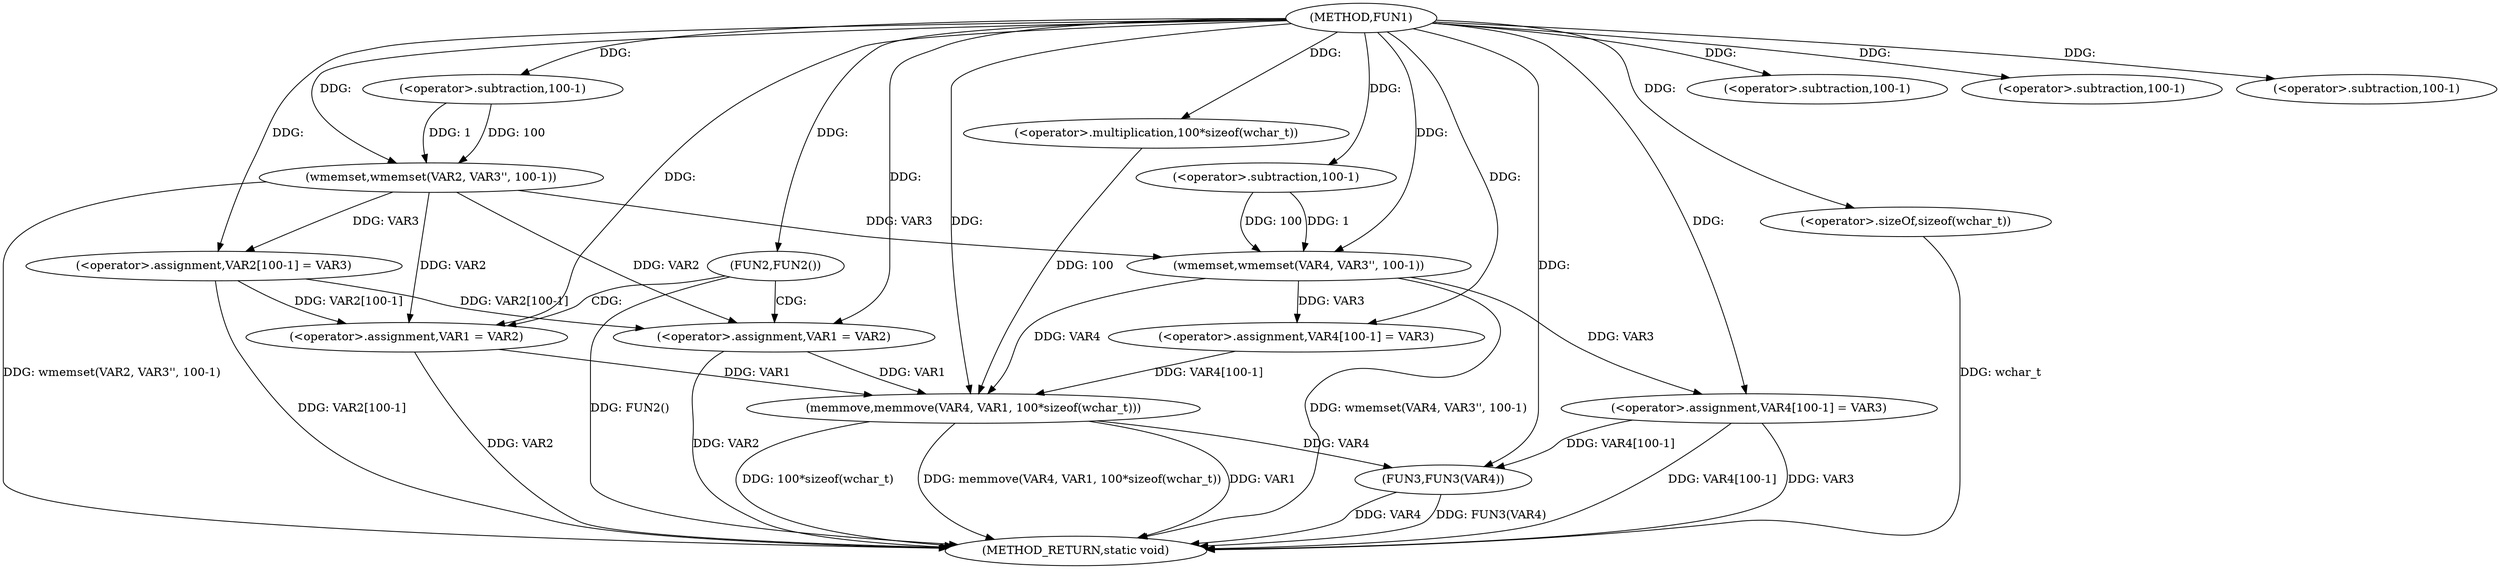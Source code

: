 digraph FUN1 {  
"1000100" [label = "(METHOD,FUN1)" ]
"1000159" [label = "(METHOD_RETURN,static void)" ]
"1000104" [label = "(wmemset,wmemset(VAR2, VAR3'', 100-1))" ]
"1000107" [label = "(<operator>.subtraction,100-1)" ]
"1000110" [label = "(<operator>.assignment,VAR2[100-1] = VAR3)" ]
"1000113" [label = "(<operator>.subtraction,100-1)" ]
"1000118" [label = "(FUN2,FUN2())" ]
"1000120" [label = "(<operator>.assignment,VAR1 = VAR2)" ]
"1000125" [label = "(<operator>.assignment,VAR1 = VAR2)" ]
"1000130" [label = "(wmemset,wmemset(VAR4, VAR3'', 100-1))" ]
"1000133" [label = "(<operator>.subtraction,100-1)" ]
"1000136" [label = "(<operator>.assignment,VAR4[100-1] = VAR3)" ]
"1000139" [label = "(<operator>.subtraction,100-1)" ]
"1000143" [label = "(memmove,memmove(VAR4, VAR1, 100*sizeof(wchar_t)))" ]
"1000146" [label = "(<operator>.multiplication,100*sizeof(wchar_t))" ]
"1000148" [label = "(<operator>.sizeOf,sizeof(wchar_t))" ]
"1000150" [label = "(<operator>.assignment,VAR4[100-1] = VAR3)" ]
"1000153" [label = "(<operator>.subtraction,100-1)" ]
"1000157" [label = "(FUN3,FUN3(VAR4))" ]
  "1000130" -> "1000159"  [ label = "DDG: wmemset(VAR4, VAR3'', 100-1)"] 
  "1000150" -> "1000159"  [ label = "DDG: VAR4[100-1]"] 
  "1000157" -> "1000159"  [ label = "DDG: FUN3(VAR4)"] 
  "1000104" -> "1000159"  [ label = "DDG: wmemset(VAR2, VAR3'', 100-1)"] 
  "1000157" -> "1000159"  [ label = "DDG: VAR4"] 
  "1000118" -> "1000159"  [ label = "DDG: FUN2()"] 
  "1000150" -> "1000159"  [ label = "DDG: VAR3"] 
  "1000143" -> "1000159"  [ label = "DDG: 100*sizeof(wchar_t)"] 
  "1000110" -> "1000159"  [ label = "DDG: VAR2[100-1]"] 
  "1000148" -> "1000159"  [ label = "DDG: wchar_t"] 
  "1000125" -> "1000159"  [ label = "DDG: VAR2"] 
  "1000143" -> "1000159"  [ label = "DDG: memmove(VAR4, VAR1, 100*sizeof(wchar_t))"] 
  "1000120" -> "1000159"  [ label = "DDG: VAR2"] 
  "1000143" -> "1000159"  [ label = "DDG: VAR1"] 
  "1000100" -> "1000104"  [ label = "DDG: "] 
  "1000107" -> "1000104"  [ label = "DDG: 100"] 
  "1000107" -> "1000104"  [ label = "DDG: 1"] 
  "1000100" -> "1000107"  [ label = "DDG: "] 
  "1000104" -> "1000110"  [ label = "DDG: VAR3"] 
  "1000100" -> "1000110"  [ label = "DDG: "] 
  "1000100" -> "1000113"  [ label = "DDG: "] 
  "1000100" -> "1000118"  [ label = "DDG: "] 
  "1000104" -> "1000120"  [ label = "DDG: VAR2"] 
  "1000110" -> "1000120"  [ label = "DDG: VAR2[100-1]"] 
  "1000100" -> "1000120"  [ label = "DDG: "] 
  "1000104" -> "1000125"  [ label = "DDG: VAR2"] 
  "1000110" -> "1000125"  [ label = "DDG: VAR2[100-1]"] 
  "1000100" -> "1000125"  [ label = "DDG: "] 
  "1000100" -> "1000130"  [ label = "DDG: "] 
  "1000104" -> "1000130"  [ label = "DDG: VAR3"] 
  "1000133" -> "1000130"  [ label = "DDG: 100"] 
  "1000133" -> "1000130"  [ label = "DDG: 1"] 
  "1000100" -> "1000133"  [ label = "DDG: "] 
  "1000130" -> "1000136"  [ label = "DDG: VAR3"] 
  "1000100" -> "1000136"  [ label = "DDG: "] 
  "1000100" -> "1000139"  [ label = "DDG: "] 
  "1000136" -> "1000143"  [ label = "DDG: VAR4[100-1]"] 
  "1000130" -> "1000143"  [ label = "DDG: VAR4"] 
  "1000100" -> "1000143"  [ label = "DDG: "] 
  "1000125" -> "1000143"  [ label = "DDG: VAR1"] 
  "1000120" -> "1000143"  [ label = "DDG: VAR1"] 
  "1000146" -> "1000143"  [ label = "DDG: 100"] 
  "1000100" -> "1000146"  [ label = "DDG: "] 
  "1000100" -> "1000148"  [ label = "DDG: "] 
  "1000100" -> "1000150"  [ label = "DDG: "] 
  "1000130" -> "1000150"  [ label = "DDG: VAR3"] 
  "1000100" -> "1000153"  [ label = "DDG: "] 
  "1000150" -> "1000157"  [ label = "DDG: VAR4[100-1]"] 
  "1000143" -> "1000157"  [ label = "DDG: VAR4"] 
  "1000100" -> "1000157"  [ label = "DDG: "] 
  "1000118" -> "1000120"  [ label = "CDG: "] 
  "1000118" -> "1000125"  [ label = "CDG: "] 
}
